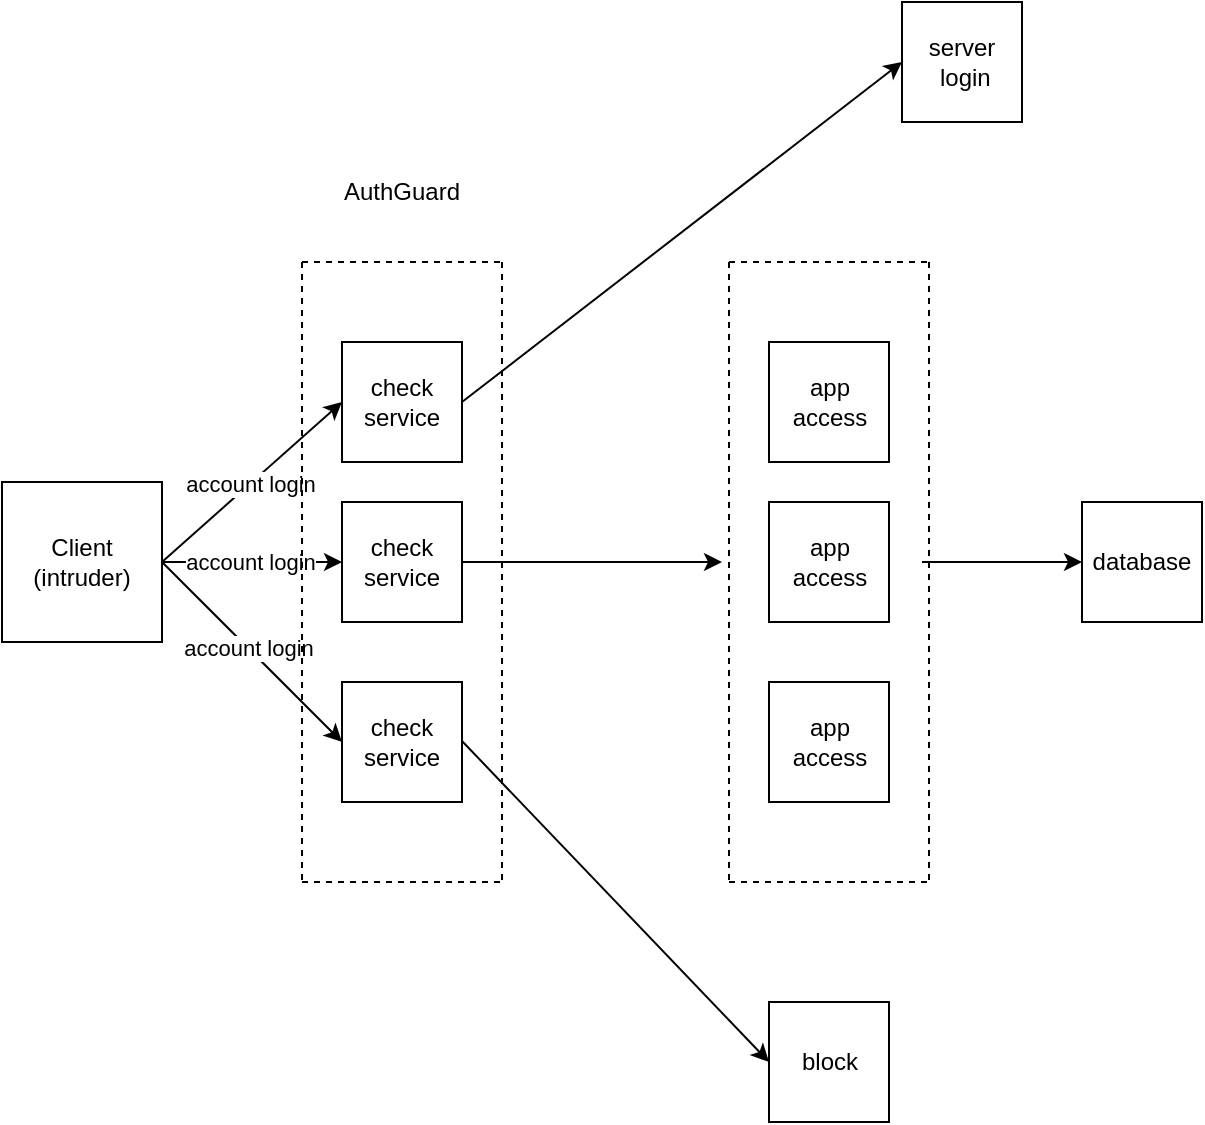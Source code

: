 <mxfile version="26.0.4">
  <diagram name="Page-1" id="O1o-IvPU6gfHIBzWTtrN">
    <mxGraphModel dx="1228" dy="893" grid="1" gridSize="10" guides="1" tooltips="1" connect="1" arrows="1" fold="1" page="1" pageScale="1" pageWidth="827" pageHeight="1169" math="0" shadow="0">
      <root>
        <mxCell id="0" />
        <mxCell id="1" parent="0" />
        <mxCell id="jqCXD3t7dO_oW3l_isZt-1" value="Client&lt;br&gt;(intruder)" style="whiteSpace=wrap;html=1;aspect=fixed;" parent="1" vertex="1">
          <mxGeometry x="50" y="350" width="80" height="80" as="geometry" />
        </mxCell>
        <mxCell id="jqCXD3t7dO_oW3l_isZt-3" value="" style="endArrow=classic;html=1;rounded=0;exitX=1;exitY=0.5;exitDx=0;exitDy=0;entryX=0;entryY=0.5;entryDx=0;entryDy=0;" parent="1" source="jqCXD3t7dO_oW3l_isZt-1" target="jqCXD3t7dO_oW3l_isZt-6" edge="1">
          <mxGeometry width="50" height="50" relative="1" as="geometry">
            <mxPoint x="390" y="460" as="sourcePoint" />
            <mxPoint x="210" y="310" as="targetPoint" />
            <Array as="points" />
          </mxGeometry>
        </mxCell>
        <mxCell id="jqCXD3t7dO_oW3l_isZt-9" value="account login" style="edgeLabel;html=1;align=center;verticalAlign=middle;resizable=0;points=[];" parent="jqCXD3t7dO_oW3l_isZt-3" vertex="1" connectable="0">
          <mxGeometry x="-0.037" y="-1" relative="1" as="geometry">
            <mxPoint y="-1" as="offset" />
          </mxGeometry>
        </mxCell>
        <mxCell id="jqCXD3t7dO_oW3l_isZt-4" value="" style="endArrow=classic;html=1;rounded=0;exitX=1;exitY=0.5;exitDx=0;exitDy=0;entryX=0;entryY=0.5;entryDx=0;entryDy=0;" parent="1" source="jqCXD3t7dO_oW3l_isZt-14" target="jqCXD3t7dO_oW3l_isZt-7" edge="1">
          <mxGeometry width="50" height="50" relative="1" as="geometry">
            <mxPoint x="270" y="280" as="sourcePoint" />
            <mxPoint x="370" y="300" as="targetPoint" />
            <Array as="points" />
          </mxGeometry>
        </mxCell>
        <mxCell id="jqCXD3t7dO_oW3l_isZt-5" value="" style="endArrow=classic;html=1;rounded=0;exitX=1;exitY=0.5;exitDx=0;exitDy=0;entryX=0;entryY=0.5;entryDx=0;entryDy=0;" parent="1" target="jqCXD3t7dO_oW3l_isZt-8" edge="1">
          <mxGeometry width="50" height="50" relative="1" as="geometry">
            <mxPoint x="510" y="390" as="sourcePoint" />
            <mxPoint x="600" y="450" as="targetPoint" />
            <Array as="points" />
          </mxGeometry>
        </mxCell>
        <mxCell id="jqCXD3t7dO_oW3l_isZt-6" value="check service" style="whiteSpace=wrap;html=1;aspect=fixed;" parent="1" vertex="1">
          <mxGeometry x="220" y="360" width="60" height="60" as="geometry" />
        </mxCell>
        <mxCell id="jqCXD3t7dO_oW3l_isZt-7" value="server&lt;div&gt;&amp;nbsp;login&lt;/div&gt;" style="whiteSpace=wrap;html=1;aspect=fixed;" parent="1" vertex="1">
          <mxGeometry x="500" y="110" width="60" height="60" as="geometry" />
        </mxCell>
        <mxCell id="jqCXD3t7dO_oW3l_isZt-8" value="database" style="whiteSpace=wrap;html=1;aspect=fixed;" parent="1" vertex="1">
          <mxGeometry x="590" y="360" width="60" height="60" as="geometry" />
        </mxCell>
        <mxCell id="jqCXD3t7dO_oW3l_isZt-12" value="" style="endArrow=classic;html=1;rounded=0;exitX=1;exitY=0.5;exitDx=0;exitDy=0;entryX=0;entryY=0.5;entryDx=0;entryDy=0;" parent="1" source="jqCXD3t7dO_oW3l_isZt-1" target="jqCXD3t7dO_oW3l_isZt-14" edge="1">
          <mxGeometry width="50" height="50" relative="1" as="geometry">
            <mxPoint x="135" y="310" as="sourcePoint" />
            <mxPoint x="225" y="310" as="targetPoint" />
            <Array as="points" />
          </mxGeometry>
        </mxCell>
        <mxCell id="jqCXD3t7dO_oW3l_isZt-13" value="account login" style="edgeLabel;html=1;align=center;verticalAlign=middle;resizable=0;points=[];" parent="jqCXD3t7dO_oW3l_isZt-12" vertex="1" connectable="0">
          <mxGeometry x="-0.037" y="-1" relative="1" as="geometry">
            <mxPoint y="-1" as="offset" />
          </mxGeometry>
        </mxCell>
        <mxCell id="jqCXD3t7dO_oW3l_isZt-14" value="check service" style="whiteSpace=wrap;html=1;aspect=fixed;" parent="1" vertex="1">
          <mxGeometry x="220" y="280" width="60" height="60" as="geometry" />
        </mxCell>
        <mxCell id="jqCXD3t7dO_oW3l_isZt-15" value="" style="endArrow=classic;html=1;rounded=0;exitX=1;exitY=0.5;exitDx=0;exitDy=0;entryX=0;entryY=0.5;entryDx=0;entryDy=0;" parent="1" source="jqCXD3t7dO_oW3l_isZt-1" target="jqCXD3t7dO_oW3l_isZt-17" edge="1">
          <mxGeometry width="50" height="50" relative="1" as="geometry">
            <mxPoint x="130" y="480" as="sourcePoint" />
            <mxPoint x="210" y="400" as="targetPoint" />
            <Array as="points" />
          </mxGeometry>
        </mxCell>
        <mxCell id="jqCXD3t7dO_oW3l_isZt-16" value="account login" style="edgeLabel;html=1;align=center;verticalAlign=middle;resizable=0;points=[];" parent="jqCXD3t7dO_oW3l_isZt-15" vertex="1" connectable="0">
          <mxGeometry x="-0.037" y="-1" relative="1" as="geometry">
            <mxPoint y="-1" as="offset" />
          </mxGeometry>
        </mxCell>
        <mxCell id="jqCXD3t7dO_oW3l_isZt-17" value="check service" style="whiteSpace=wrap;html=1;aspect=fixed;" parent="1" vertex="1">
          <mxGeometry x="220" y="450" width="60" height="60" as="geometry" />
        </mxCell>
        <mxCell id="jqCXD3t7dO_oW3l_isZt-18" value="" style="endArrow=classic;html=1;rounded=0;exitX=1;exitY=0.5;exitDx=0;exitDy=0;entryX=0;entryY=0.5;entryDx=0;entryDy=0;" parent="1" source="jqCXD3t7dO_oW3l_isZt-6" edge="1">
          <mxGeometry width="50" height="50" relative="1" as="geometry">
            <mxPoint x="280" y="390" as="sourcePoint" />
            <mxPoint x="410" y="390" as="targetPoint" />
            <Array as="points" />
          </mxGeometry>
        </mxCell>
        <mxCell id="jqCXD3t7dO_oW3l_isZt-20" value="block" style="whiteSpace=wrap;html=1;aspect=fixed;" parent="1" vertex="1">
          <mxGeometry x="433.5" y="610" width="60" height="60" as="geometry" />
        </mxCell>
        <mxCell id="jqCXD3t7dO_oW3l_isZt-22" value="" style="endArrow=none;dashed=1;html=1;rounded=0;" parent="1" edge="1">
          <mxGeometry width="50" height="50" relative="1" as="geometry">
            <mxPoint x="200" y="240" as="sourcePoint" />
            <mxPoint x="300" y="240" as="targetPoint" />
          </mxGeometry>
        </mxCell>
        <mxCell id="jqCXD3t7dO_oW3l_isZt-23" value="" style="endArrow=none;dashed=1;html=1;rounded=0;" parent="1" edge="1">
          <mxGeometry width="50" height="50" relative="1" as="geometry">
            <mxPoint x="200" y="550" as="sourcePoint" />
            <mxPoint x="300" y="550" as="targetPoint" />
          </mxGeometry>
        </mxCell>
        <mxCell id="jqCXD3t7dO_oW3l_isZt-24" value="" style="endArrow=none;dashed=1;html=1;rounded=0;" parent="1" edge="1">
          <mxGeometry width="50" height="50" relative="1" as="geometry">
            <mxPoint x="300" y="240" as="sourcePoint" />
            <mxPoint x="300" y="550" as="targetPoint" />
          </mxGeometry>
        </mxCell>
        <mxCell id="jqCXD3t7dO_oW3l_isZt-25" value="" style="endArrow=none;dashed=1;html=1;rounded=0;" parent="1" edge="1">
          <mxGeometry width="50" height="50" relative="1" as="geometry">
            <mxPoint x="200" y="240" as="sourcePoint" />
            <mxPoint x="200" y="550" as="targetPoint" />
          </mxGeometry>
        </mxCell>
        <mxCell id="jqCXD3t7dO_oW3l_isZt-27" value="app access" style="whiteSpace=wrap;html=1;aspect=fixed;" parent="1" vertex="1">
          <mxGeometry x="433.5" y="360" width="60" height="60" as="geometry" />
        </mxCell>
        <mxCell id="jqCXD3t7dO_oW3l_isZt-29" value="app access" style="whiteSpace=wrap;html=1;aspect=fixed;" parent="1" vertex="1">
          <mxGeometry x="433.5" y="280" width="60" height="60" as="geometry" />
        </mxCell>
        <mxCell id="jqCXD3t7dO_oW3l_isZt-31" value="app access" style="whiteSpace=wrap;html=1;aspect=fixed;" parent="1" vertex="1">
          <mxGeometry x="433.5" y="450" width="60" height="60" as="geometry" />
        </mxCell>
        <mxCell id="jqCXD3t7dO_oW3l_isZt-32" value="" style="endArrow=none;dashed=1;html=1;rounded=0;" parent="1" edge="1">
          <mxGeometry width="50" height="50" relative="1" as="geometry">
            <mxPoint x="413.5" y="240" as="sourcePoint" />
            <mxPoint x="513.5" y="240" as="targetPoint" />
          </mxGeometry>
        </mxCell>
        <mxCell id="jqCXD3t7dO_oW3l_isZt-33" value="" style="endArrow=none;dashed=1;html=1;rounded=0;" parent="1" edge="1">
          <mxGeometry width="50" height="50" relative="1" as="geometry">
            <mxPoint x="413.5" y="550" as="sourcePoint" />
            <mxPoint x="513.5" y="550" as="targetPoint" />
          </mxGeometry>
        </mxCell>
        <mxCell id="jqCXD3t7dO_oW3l_isZt-34" value="" style="endArrow=none;dashed=1;html=1;rounded=0;" parent="1" edge="1">
          <mxGeometry width="50" height="50" relative="1" as="geometry">
            <mxPoint x="513.5" y="240" as="sourcePoint" />
            <mxPoint x="513.5" y="550" as="targetPoint" />
          </mxGeometry>
        </mxCell>
        <mxCell id="jqCXD3t7dO_oW3l_isZt-35" value="" style="endArrow=none;dashed=1;html=1;rounded=0;" parent="1" edge="1">
          <mxGeometry width="50" height="50" relative="1" as="geometry">
            <mxPoint x="413.5" y="240" as="sourcePoint" />
            <mxPoint x="413.5" y="550" as="targetPoint" />
          </mxGeometry>
        </mxCell>
        <mxCell id="NZvWoUe-45L22aL-XRY7-1" value="" style="endArrow=classic;html=1;rounded=0;exitX=1;exitY=0.5;exitDx=0;exitDy=0;entryX=0;entryY=0.5;entryDx=0;entryDy=0;" edge="1" parent="1" target="jqCXD3t7dO_oW3l_isZt-20">
          <mxGeometry width="50" height="50" relative="1" as="geometry">
            <mxPoint x="280" y="479.5" as="sourcePoint" />
            <mxPoint x="410" y="479.5" as="targetPoint" />
            <Array as="points" />
          </mxGeometry>
        </mxCell>
        <mxCell id="NZvWoUe-45L22aL-XRY7-2" value="AuthGuard" style="text;html=1;align=center;verticalAlign=middle;whiteSpace=wrap;rounded=0;" vertex="1" parent="1">
          <mxGeometry x="220" y="190" width="60" height="30" as="geometry" />
        </mxCell>
      </root>
    </mxGraphModel>
  </diagram>
</mxfile>
